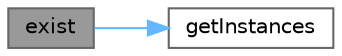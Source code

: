 digraph "exist"
{
 // LATEX_PDF_SIZE
  bgcolor="transparent";
  edge [fontname=Helvetica,fontsize=10,labelfontname=Helvetica,labelfontsize=10];
  node [fontname=Helvetica,fontsize=10,shape=box,height=0.2,width=0.4];
  rankdir="LR";
  Node1 [id="Node000001",label="exist",height=0.2,width=0.4,color="gray40", fillcolor="grey60", style="filled", fontcolor="black",tooltip="Check if the given id exists."];
  Node1 -> Node2 [id="edge1_Node000001_Node000002",color="steelblue1",style="solid",tooltip=" "];
  Node2 [id="Node000002",label="getInstances",height=0.2,width=0.4,color="grey40", fillcolor="white", style="filled",URL="$classmexplus_1_1_session.html#a953e21c04b205c6bb106eac5a268a1da",tooltip="Get static instance storage."];
}
